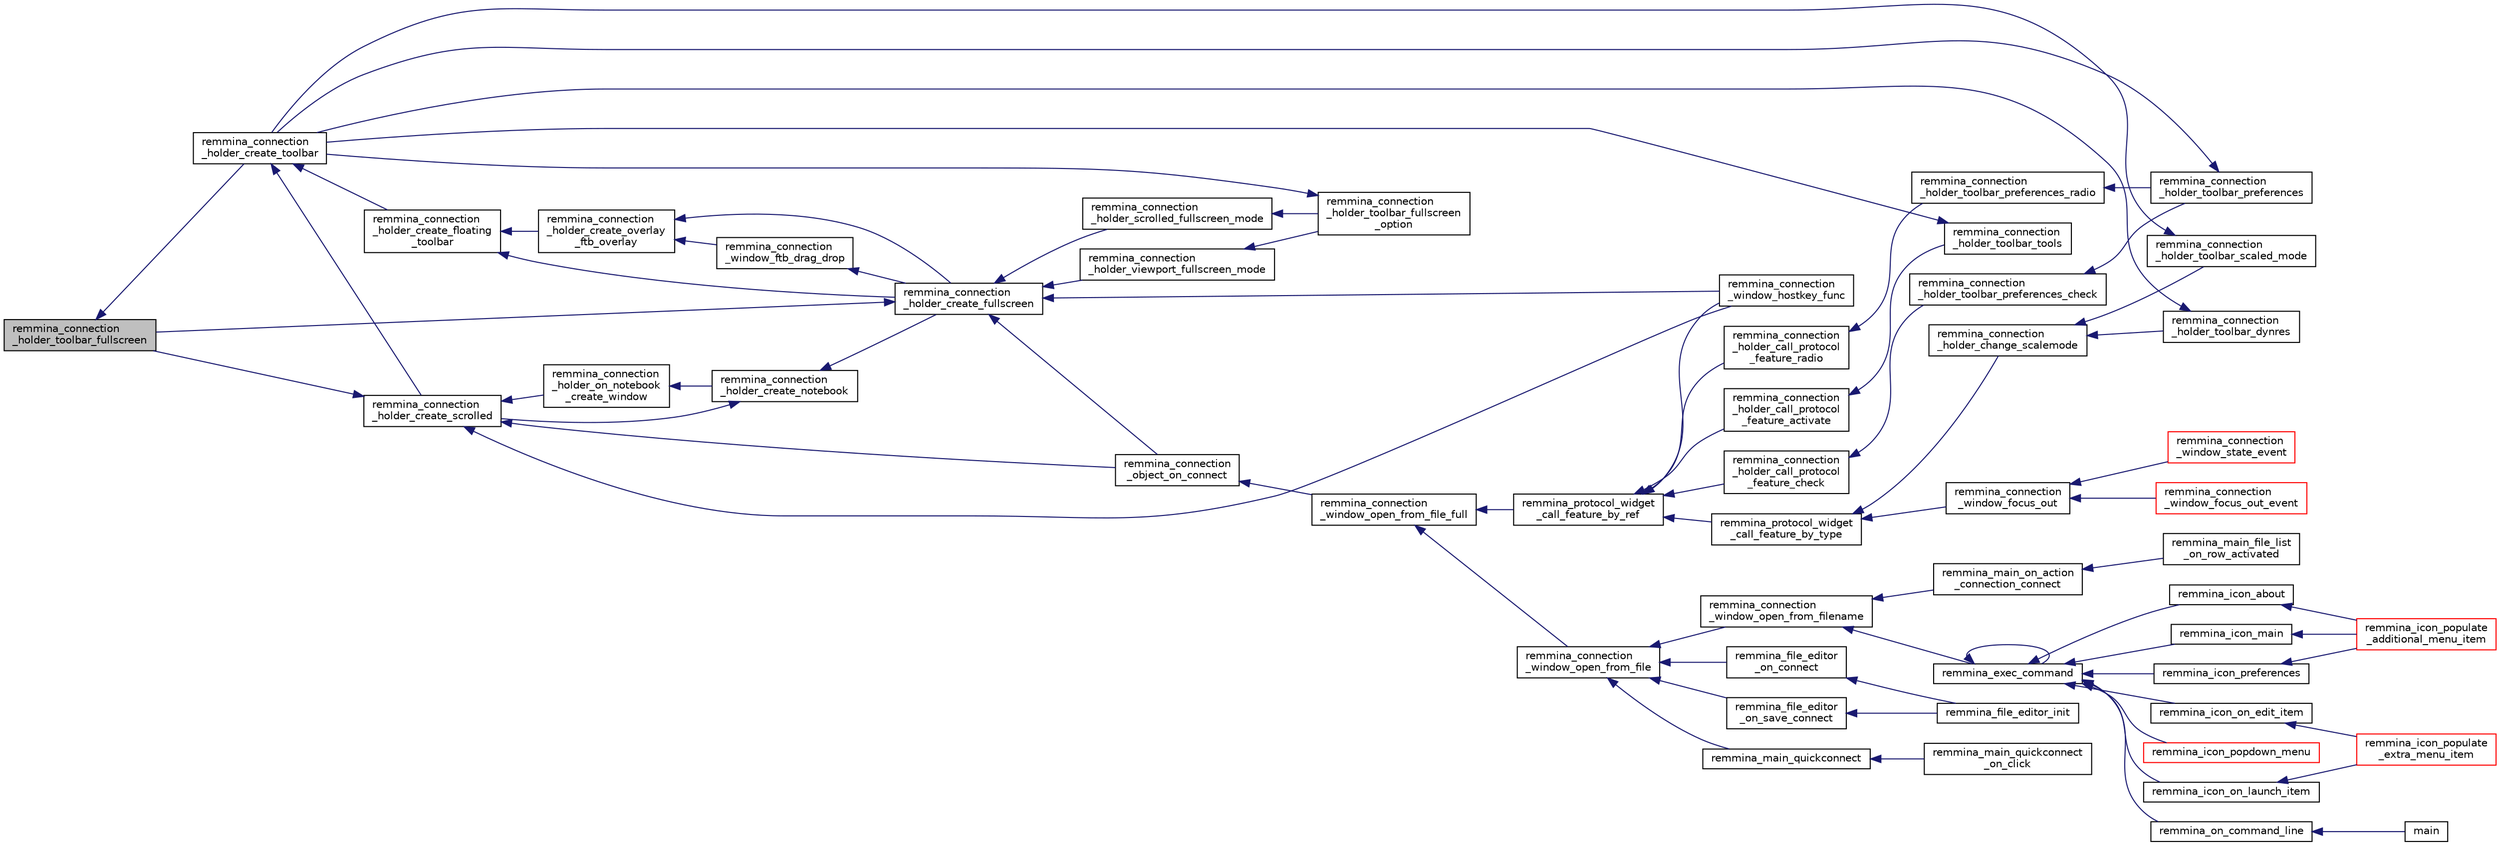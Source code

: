 digraph "remmina_connection_holder_toolbar_fullscreen"
{
  edge [fontname="Helvetica",fontsize="10",labelfontname="Helvetica",labelfontsize="10"];
  node [fontname="Helvetica",fontsize="10",shape=record];
  rankdir="LR";
  Node7072 [label="remmina_connection\l_holder_toolbar_fullscreen",height=0.2,width=0.4,color="black", fillcolor="grey75", style="filled", fontcolor="black"];
  Node7072 -> Node7073 [dir="back",color="midnightblue",fontsize="10",style="solid",fontname="Helvetica"];
  Node7073 [label="remmina_connection\l_holder_create_toolbar",height=0.2,width=0.4,color="black", fillcolor="white", style="filled",URL="$remmina__connection__window_8c.html#af8138da72278e9e9000276e08a6fd984"];
  Node7073 -> Node7074 [dir="back",color="midnightblue",fontsize="10",style="solid",fontname="Helvetica"];
  Node7074 [label="remmina_connection\l_holder_create_floating\l_toolbar",height=0.2,width=0.4,color="black", fillcolor="white", style="filled",URL="$remmina__connection__window_8c.html#a967dca6c1876afc3e6bcb763f9709d43"];
  Node7074 -> Node7075 [dir="back",color="midnightblue",fontsize="10",style="solid",fontname="Helvetica"];
  Node7075 [label="remmina_connection\l_holder_create_overlay\l_ftb_overlay",height=0.2,width=0.4,color="black", fillcolor="white", style="filled",URL="$remmina__connection__window_8c.html#ab2edcb806312b3367c70fbb13c383ae0"];
  Node7075 -> Node7076 [dir="back",color="midnightblue",fontsize="10",style="solid",fontname="Helvetica"];
  Node7076 [label="remmina_connection\l_window_ftb_drag_drop",height=0.2,width=0.4,color="black", fillcolor="white", style="filled",URL="$remmina__connection__window_8c.html#a15c9b2bd929f8f2bb64d0bb6fa60f067"];
  Node7076 -> Node7077 [dir="back",color="midnightblue",fontsize="10",style="solid",fontname="Helvetica"];
  Node7077 [label="remmina_connection\l_holder_create_fullscreen",height=0.2,width=0.4,color="black", fillcolor="white", style="filled",URL="$remmina__connection__window_8c.html#ae67ca4d276339723c1ff87fc224eaccf"];
  Node7077 -> Node7072 [dir="back",color="midnightblue",fontsize="10",style="solid",fontname="Helvetica"];
  Node7077 -> Node7078 [dir="back",color="midnightblue",fontsize="10",style="solid",fontname="Helvetica"];
  Node7078 [label="remmina_connection\l_holder_viewport_fullscreen_mode",height=0.2,width=0.4,color="black", fillcolor="white", style="filled",URL="$remmina__connection__window_8c.html#a0e99d0ff8c39f2c6de508eee9ef498c5"];
  Node7078 -> Node7079 [dir="back",color="midnightblue",fontsize="10",style="solid",fontname="Helvetica"];
  Node7079 [label="remmina_connection\l_holder_toolbar_fullscreen\l_option",height=0.2,width=0.4,color="black", fillcolor="white", style="filled",URL="$remmina__connection__window_8c.html#a1415cdcbed0e6fe9a7978586bf132207"];
  Node7079 -> Node7073 [dir="back",color="midnightblue",fontsize="10",style="solid",fontname="Helvetica"];
  Node7077 -> Node7080 [dir="back",color="midnightblue",fontsize="10",style="solid",fontname="Helvetica"];
  Node7080 [label="remmina_connection\l_holder_scrolled_fullscreen_mode",height=0.2,width=0.4,color="black", fillcolor="white", style="filled",URL="$remmina__connection__window_8c.html#aa25cae5c0e15e13b817b925e42a044a9"];
  Node7080 -> Node7079 [dir="back",color="midnightblue",fontsize="10",style="solid",fontname="Helvetica"];
  Node7077 -> Node7081 [dir="back",color="midnightblue",fontsize="10",style="solid",fontname="Helvetica"];
  Node7081 [label="remmina_connection\l_window_hostkey_func",height=0.2,width=0.4,color="black", fillcolor="white", style="filled",URL="$remmina__connection__window_8c.html#abef663d930076deb3105f86dabe2a9c3"];
  Node7077 -> Node7082 [dir="back",color="midnightblue",fontsize="10",style="solid",fontname="Helvetica"];
  Node7082 [label="remmina_connection\l_object_on_connect",height=0.2,width=0.4,color="black", fillcolor="white", style="filled",URL="$remmina__connection__window_8c.html#a0ad685a873ecef95ec13caba17e0c22e"];
  Node7082 -> Node7083 [dir="back",color="midnightblue",fontsize="10",style="solid",fontname="Helvetica"];
  Node7083 [label="remmina_connection\l_window_open_from_file_full",height=0.2,width=0.4,color="black", fillcolor="white", style="filled",URL="$remmina__connection__window_8h.html#adbf2b670ca3bae96a99cb0b36021a961"];
  Node7083 -> Node7084 [dir="back",color="midnightblue",fontsize="10",style="solid",fontname="Helvetica"];
  Node7084 [label="remmina_connection\l_window_open_from_file",height=0.2,width=0.4,color="black", fillcolor="white", style="filled",URL="$remmina__connection__window_8h.html#a1c7f722a89609523cc4de079cc82f23c"];
  Node7084 -> Node7085 [dir="back",color="midnightblue",fontsize="10",style="solid",fontname="Helvetica"];
  Node7085 [label="remmina_connection\l_window_open_from_filename",height=0.2,width=0.4,color="black", fillcolor="white", style="filled",URL="$remmina__connection__window_8h.html#ab0ed27ef360efc7d92906cbabf9da5db"];
  Node7085 -> Node7086 [dir="back",color="midnightblue",fontsize="10",style="solid",fontname="Helvetica"];
  Node7086 [label="remmina_exec_command",height=0.2,width=0.4,color="black", fillcolor="white", style="filled",URL="$remmina__exec_8h.html#a424cabdcff647797061e7482049d62a7"];
  Node7086 -> Node7087 [dir="back",color="midnightblue",fontsize="10",style="solid",fontname="Helvetica"];
  Node7087 [label="remmina_on_command_line",height=0.2,width=0.4,color="black", fillcolor="white", style="filled",URL="$remmina_8c.html#aeb286fc5bd52ab5382ab8cb495dc2914"];
  Node7087 -> Node7088 [dir="back",color="midnightblue",fontsize="10",style="solid",fontname="Helvetica"];
  Node7088 [label="main",height=0.2,width=0.4,color="black", fillcolor="white", style="filled",URL="$remmina_8c.html#a0ddf1224851353fc92bfbff6f499fa97"];
  Node7086 -> Node7086 [dir="back",color="midnightblue",fontsize="10",style="solid",fontname="Helvetica"];
  Node7086 -> Node7089 [dir="back",color="midnightblue",fontsize="10",style="solid",fontname="Helvetica"];
  Node7089 [label="remmina_icon_main",height=0.2,width=0.4,color="black", fillcolor="white", style="filled",URL="$remmina__icon_8c.html#a920476110ab6410c8fc8cf734109e497"];
  Node7089 -> Node7090 [dir="back",color="midnightblue",fontsize="10",style="solid",fontname="Helvetica"];
  Node7090 [label="remmina_icon_populate\l_additional_menu_item",height=0.2,width=0.4,color="red", fillcolor="white", style="filled",URL="$remmina__icon_8c.html#a8aaf73ed94cf20dcce1c7be26262cb56"];
  Node7086 -> Node7100 [dir="back",color="midnightblue",fontsize="10",style="solid",fontname="Helvetica"];
  Node7100 [label="remmina_icon_preferences",height=0.2,width=0.4,color="black", fillcolor="white", style="filled",URL="$remmina__icon_8c.html#ad3b0e3d12e4854eae05b1afea19da404"];
  Node7100 -> Node7090 [dir="back",color="midnightblue",fontsize="10",style="solid",fontname="Helvetica"];
  Node7086 -> Node7101 [dir="back",color="midnightblue",fontsize="10",style="solid",fontname="Helvetica"];
  Node7101 [label="remmina_icon_about",height=0.2,width=0.4,color="black", fillcolor="white", style="filled",URL="$remmina__icon_8c.html#a5cdf1958ef01e49889bcee2e90e2cf71"];
  Node7101 -> Node7090 [dir="back",color="midnightblue",fontsize="10",style="solid",fontname="Helvetica"];
  Node7086 -> Node7102 [dir="back",color="midnightblue",fontsize="10",style="solid",fontname="Helvetica"];
  Node7102 [label="remmina_icon_on_launch_item",height=0.2,width=0.4,color="black", fillcolor="white", style="filled",URL="$remmina__icon_8c.html#ad1699688680e12abcfd5c74dd2f76d83"];
  Node7102 -> Node7103 [dir="back",color="midnightblue",fontsize="10",style="solid",fontname="Helvetica"];
  Node7103 [label="remmina_icon_populate\l_extra_menu_item",height=0.2,width=0.4,color="red", fillcolor="white", style="filled",URL="$remmina__icon_8c.html#a2847311861df3a2f1c8bbcd35cf3fd6f"];
  Node7086 -> Node7105 [dir="back",color="midnightblue",fontsize="10",style="solid",fontname="Helvetica"];
  Node7105 [label="remmina_icon_on_edit_item",height=0.2,width=0.4,color="black", fillcolor="white", style="filled",URL="$remmina__icon_8c.html#af8708120906a8dc41a7998ebf9ecd129"];
  Node7105 -> Node7103 [dir="back",color="midnightblue",fontsize="10",style="solid",fontname="Helvetica"];
  Node7086 -> Node7106 [dir="back",color="midnightblue",fontsize="10",style="solid",fontname="Helvetica"];
  Node7106 [label="remmina_icon_popdown_menu",height=0.2,width=0.4,color="red", fillcolor="white", style="filled",URL="$remmina__icon_8c.html#a444be76e3c3a065279c5f9abc7fae833"];
  Node7085 -> Node7107 [dir="back",color="midnightblue",fontsize="10",style="solid",fontname="Helvetica"];
  Node7107 [label="remmina_main_on_action\l_connection_connect",height=0.2,width=0.4,color="black", fillcolor="white", style="filled",URL="$remmina__main_8c.html#ae023d1cb099a4f7bee79f13760566cbf"];
  Node7107 -> Node7108 [dir="back",color="midnightblue",fontsize="10",style="solid",fontname="Helvetica"];
  Node7108 [label="remmina_main_file_list\l_on_row_activated",height=0.2,width=0.4,color="black", fillcolor="white", style="filled",URL="$remmina__main_8c.html#aba1a89a2400c5cc8373c6bd34602ac10"];
  Node7084 -> Node7109 [dir="back",color="midnightblue",fontsize="10",style="solid",fontname="Helvetica"];
  Node7109 [label="remmina_file_editor\l_on_connect",height=0.2,width=0.4,color="black", fillcolor="white", style="filled",URL="$remmina__file__editor_8c.html#a73b8581fd1fd77532b748d91a2951f25"];
  Node7109 -> Node7093 [dir="back",color="midnightblue",fontsize="10",style="solid",fontname="Helvetica"];
  Node7093 [label="remmina_file_editor_init",height=0.2,width=0.4,color="black", fillcolor="white", style="filled",URL="$remmina__file__editor_8c.html#a9afd8d41c66f547320930eb331f3124d"];
  Node7084 -> Node7094 [dir="back",color="midnightblue",fontsize="10",style="solid",fontname="Helvetica"];
  Node7094 [label="remmina_file_editor\l_on_save_connect",height=0.2,width=0.4,color="black", fillcolor="white", style="filled",URL="$remmina__file__editor_8c.html#a57224f3f69f04f398de563b71be6b18e"];
  Node7094 -> Node7093 [dir="back",color="midnightblue",fontsize="10",style="solid",fontname="Helvetica"];
  Node7084 -> Node7110 [dir="back",color="midnightblue",fontsize="10",style="solid",fontname="Helvetica"];
  Node7110 [label="remmina_main_quickconnect",height=0.2,width=0.4,color="black", fillcolor="white", style="filled",URL="$remmina__main_8c.html#a802458852abacebfb16f1f4295806a01"];
  Node7110 -> Node7111 [dir="back",color="midnightblue",fontsize="10",style="solid",fontname="Helvetica"];
  Node7111 [label="remmina_main_quickconnect\l_on_click",height=0.2,width=0.4,color="black", fillcolor="white", style="filled",URL="$remmina__main_8c.html#a210e9e04c7c97cc86412044de31f659d"];
  Node7083 -> Node7112 [dir="back",color="midnightblue",fontsize="10",style="solid",fontname="Helvetica"];
  Node7112 [label="remmina_protocol_widget\l_call_feature_by_ref",height=0.2,width=0.4,color="black", fillcolor="white", style="filled",URL="$remmina__protocol__widget_8h.html#a605b69a9aa4393024369cc5070488692"];
  Node7112 -> Node7113 [dir="back",color="midnightblue",fontsize="10",style="solid",fontname="Helvetica"];
  Node7113 [label="remmina_connection\l_holder_call_protocol\l_feature_radio",height=0.2,width=0.4,color="black", fillcolor="white", style="filled",URL="$remmina__connection__window_8c.html#a86280cb973101817f7410af393bc2f98"];
  Node7113 -> Node7114 [dir="back",color="midnightblue",fontsize="10",style="solid",fontname="Helvetica"];
  Node7114 [label="remmina_connection\l_holder_toolbar_preferences_radio",height=0.2,width=0.4,color="black", fillcolor="white", style="filled",URL="$remmina__connection__window_8c.html#a1ddab4aacc284c606ab237eae9c0b5a9"];
  Node7114 -> Node7115 [dir="back",color="midnightblue",fontsize="10",style="solid",fontname="Helvetica"];
  Node7115 [label="remmina_connection\l_holder_toolbar_preferences",height=0.2,width=0.4,color="black", fillcolor="white", style="filled",URL="$remmina__connection__window_8c.html#a78ec7d6e66d6e6569c1a9a0230c74bc8"];
  Node7115 -> Node7073 [dir="back",color="midnightblue",fontsize="10",style="solid",fontname="Helvetica"];
  Node7112 -> Node7116 [dir="back",color="midnightblue",fontsize="10",style="solid",fontname="Helvetica"];
  Node7116 [label="remmina_connection\l_holder_call_protocol\l_feature_check",height=0.2,width=0.4,color="black", fillcolor="white", style="filled",URL="$remmina__connection__window_8c.html#a8d924ded7fe147df8b5f113e2fb1d6e7"];
  Node7116 -> Node7117 [dir="back",color="midnightblue",fontsize="10",style="solid",fontname="Helvetica"];
  Node7117 [label="remmina_connection\l_holder_toolbar_preferences_check",height=0.2,width=0.4,color="black", fillcolor="white", style="filled",URL="$remmina__connection__window_8c.html#ada0dce340f5f1484c496a2357e8a2c69"];
  Node7117 -> Node7115 [dir="back",color="midnightblue",fontsize="10",style="solid",fontname="Helvetica"];
  Node7112 -> Node7118 [dir="back",color="midnightblue",fontsize="10",style="solid",fontname="Helvetica"];
  Node7118 [label="remmina_connection\l_holder_call_protocol\l_feature_activate",height=0.2,width=0.4,color="black", fillcolor="white", style="filled",URL="$remmina__connection__window_8c.html#a4507b43c6fd10bc68d9512c6b253a552"];
  Node7118 -> Node7119 [dir="back",color="midnightblue",fontsize="10",style="solid",fontname="Helvetica"];
  Node7119 [label="remmina_connection\l_holder_toolbar_tools",height=0.2,width=0.4,color="black", fillcolor="white", style="filled",URL="$remmina__connection__window_8c.html#a51cc0b2274049920f67c71047bd76213"];
  Node7119 -> Node7073 [dir="back",color="midnightblue",fontsize="10",style="solid",fontname="Helvetica"];
  Node7112 -> Node7081 [dir="back",color="midnightblue",fontsize="10",style="solid",fontname="Helvetica"];
  Node7112 -> Node7120 [dir="back",color="midnightblue",fontsize="10",style="solid",fontname="Helvetica"];
  Node7120 [label="remmina_protocol_widget\l_call_feature_by_type",height=0.2,width=0.4,color="black", fillcolor="white", style="filled",URL="$remmina__protocol__widget_8h.html#a6a630e96e5b914d60d678ae8eaad4cd9"];
  Node7120 -> Node7121 [dir="back",color="midnightblue",fontsize="10",style="solid",fontname="Helvetica"];
  Node7121 [label="remmina_connection\l_holder_change_scalemode",height=0.2,width=0.4,color="black", fillcolor="white", style="filled",URL="$remmina__connection__window_8c.html#a5565ebedf82eb9f2d54b7f447b4c930e"];
  Node7121 -> Node7122 [dir="back",color="midnightblue",fontsize="10",style="solid",fontname="Helvetica"];
  Node7122 [label="remmina_connection\l_holder_toolbar_dynres",height=0.2,width=0.4,color="black", fillcolor="white", style="filled",URL="$remmina__connection__window_8c.html#a576e3800c7371f63b27e3832848ac4e5"];
  Node7122 -> Node7073 [dir="back",color="midnightblue",fontsize="10",style="solid",fontname="Helvetica"];
  Node7121 -> Node7123 [dir="back",color="midnightblue",fontsize="10",style="solid",fontname="Helvetica"];
  Node7123 [label="remmina_connection\l_holder_toolbar_scaled_mode",height=0.2,width=0.4,color="black", fillcolor="white", style="filled",URL="$remmina__connection__window_8c.html#ad6136dd7c0867a5a5f1c0b0645632ee4"];
  Node7123 -> Node7073 [dir="back",color="midnightblue",fontsize="10",style="solid",fontname="Helvetica"];
  Node7120 -> Node7124 [dir="back",color="midnightblue",fontsize="10",style="solid",fontname="Helvetica"];
  Node7124 [label="remmina_connection\l_window_focus_out",height=0.2,width=0.4,color="black", fillcolor="white", style="filled",URL="$remmina__connection__window_8c.html#a8c242e0a7ee57ed79099c330d696b43f"];
  Node7124 -> Node7125 [dir="back",color="midnightblue",fontsize="10",style="solid",fontname="Helvetica"];
  Node7125 [label="remmina_connection\l_window_focus_out_event",height=0.2,width=0.4,color="red", fillcolor="white", style="filled",URL="$remmina__connection__window_8c.html#a539828a1dd435bee083d82136691176c"];
  Node7124 -> Node7130 [dir="back",color="midnightblue",fontsize="10",style="solid",fontname="Helvetica"];
  Node7130 [label="remmina_connection\l_window_state_event",height=0.2,width=0.4,color="red", fillcolor="white", style="filled",URL="$remmina__connection__window_8c.html#a174d5b1e983a96c98aae2e8078f462bd"];
  Node7075 -> Node7077 [dir="back",color="midnightblue",fontsize="10",style="solid",fontname="Helvetica"];
  Node7074 -> Node7077 [dir="back",color="midnightblue",fontsize="10",style="solid",fontname="Helvetica"];
  Node7073 -> Node7127 [dir="back",color="midnightblue",fontsize="10",style="solid",fontname="Helvetica"];
  Node7127 [label="remmina_connection\l_holder_create_scrolled",height=0.2,width=0.4,color="black", fillcolor="white", style="filled",URL="$remmina__connection__window_8c.html#a57b3656c37df65d276ddd50a16906dc7"];
  Node7127 -> Node7072 [dir="back",color="midnightblue",fontsize="10",style="solid",fontname="Helvetica"];
  Node7127 -> Node7128 [dir="back",color="midnightblue",fontsize="10",style="solid",fontname="Helvetica"];
  Node7128 [label="remmina_connection\l_holder_on_notebook\l_create_window",height=0.2,width=0.4,color="black", fillcolor="white", style="filled",URL="$remmina__connection__window_8c.html#a2f5fc595c1aad851962aa58e2009bcce"];
  Node7128 -> Node7129 [dir="back",color="midnightblue",fontsize="10",style="solid",fontname="Helvetica"];
  Node7129 [label="remmina_connection\l_holder_create_notebook",height=0.2,width=0.4,color="black", fillcolor="white", style="filled",URL="$remmina__connection__window_8c.html#ae616dc409c5775dc73d9a83c1f081705"];
  Node7129 -> Node7127 [dir="back",color="midnightblue",fontsize="10",style="solid",fontname="Helvetica"];
  Node7129 -> Node7077 [dir="back",color="midnightblue",fontsize="10",style="solid",fontname="Helvetica"];
  Node7127 -> Node7081 [dir="back",color="midnightblue",fontsize="10",style="solid",fontname="Helvetica"];
  Node7127 -> Node7082 [dir="back",color="midnightblue",fontsize="10",style="solid",fontname="Helvetica"];
}
